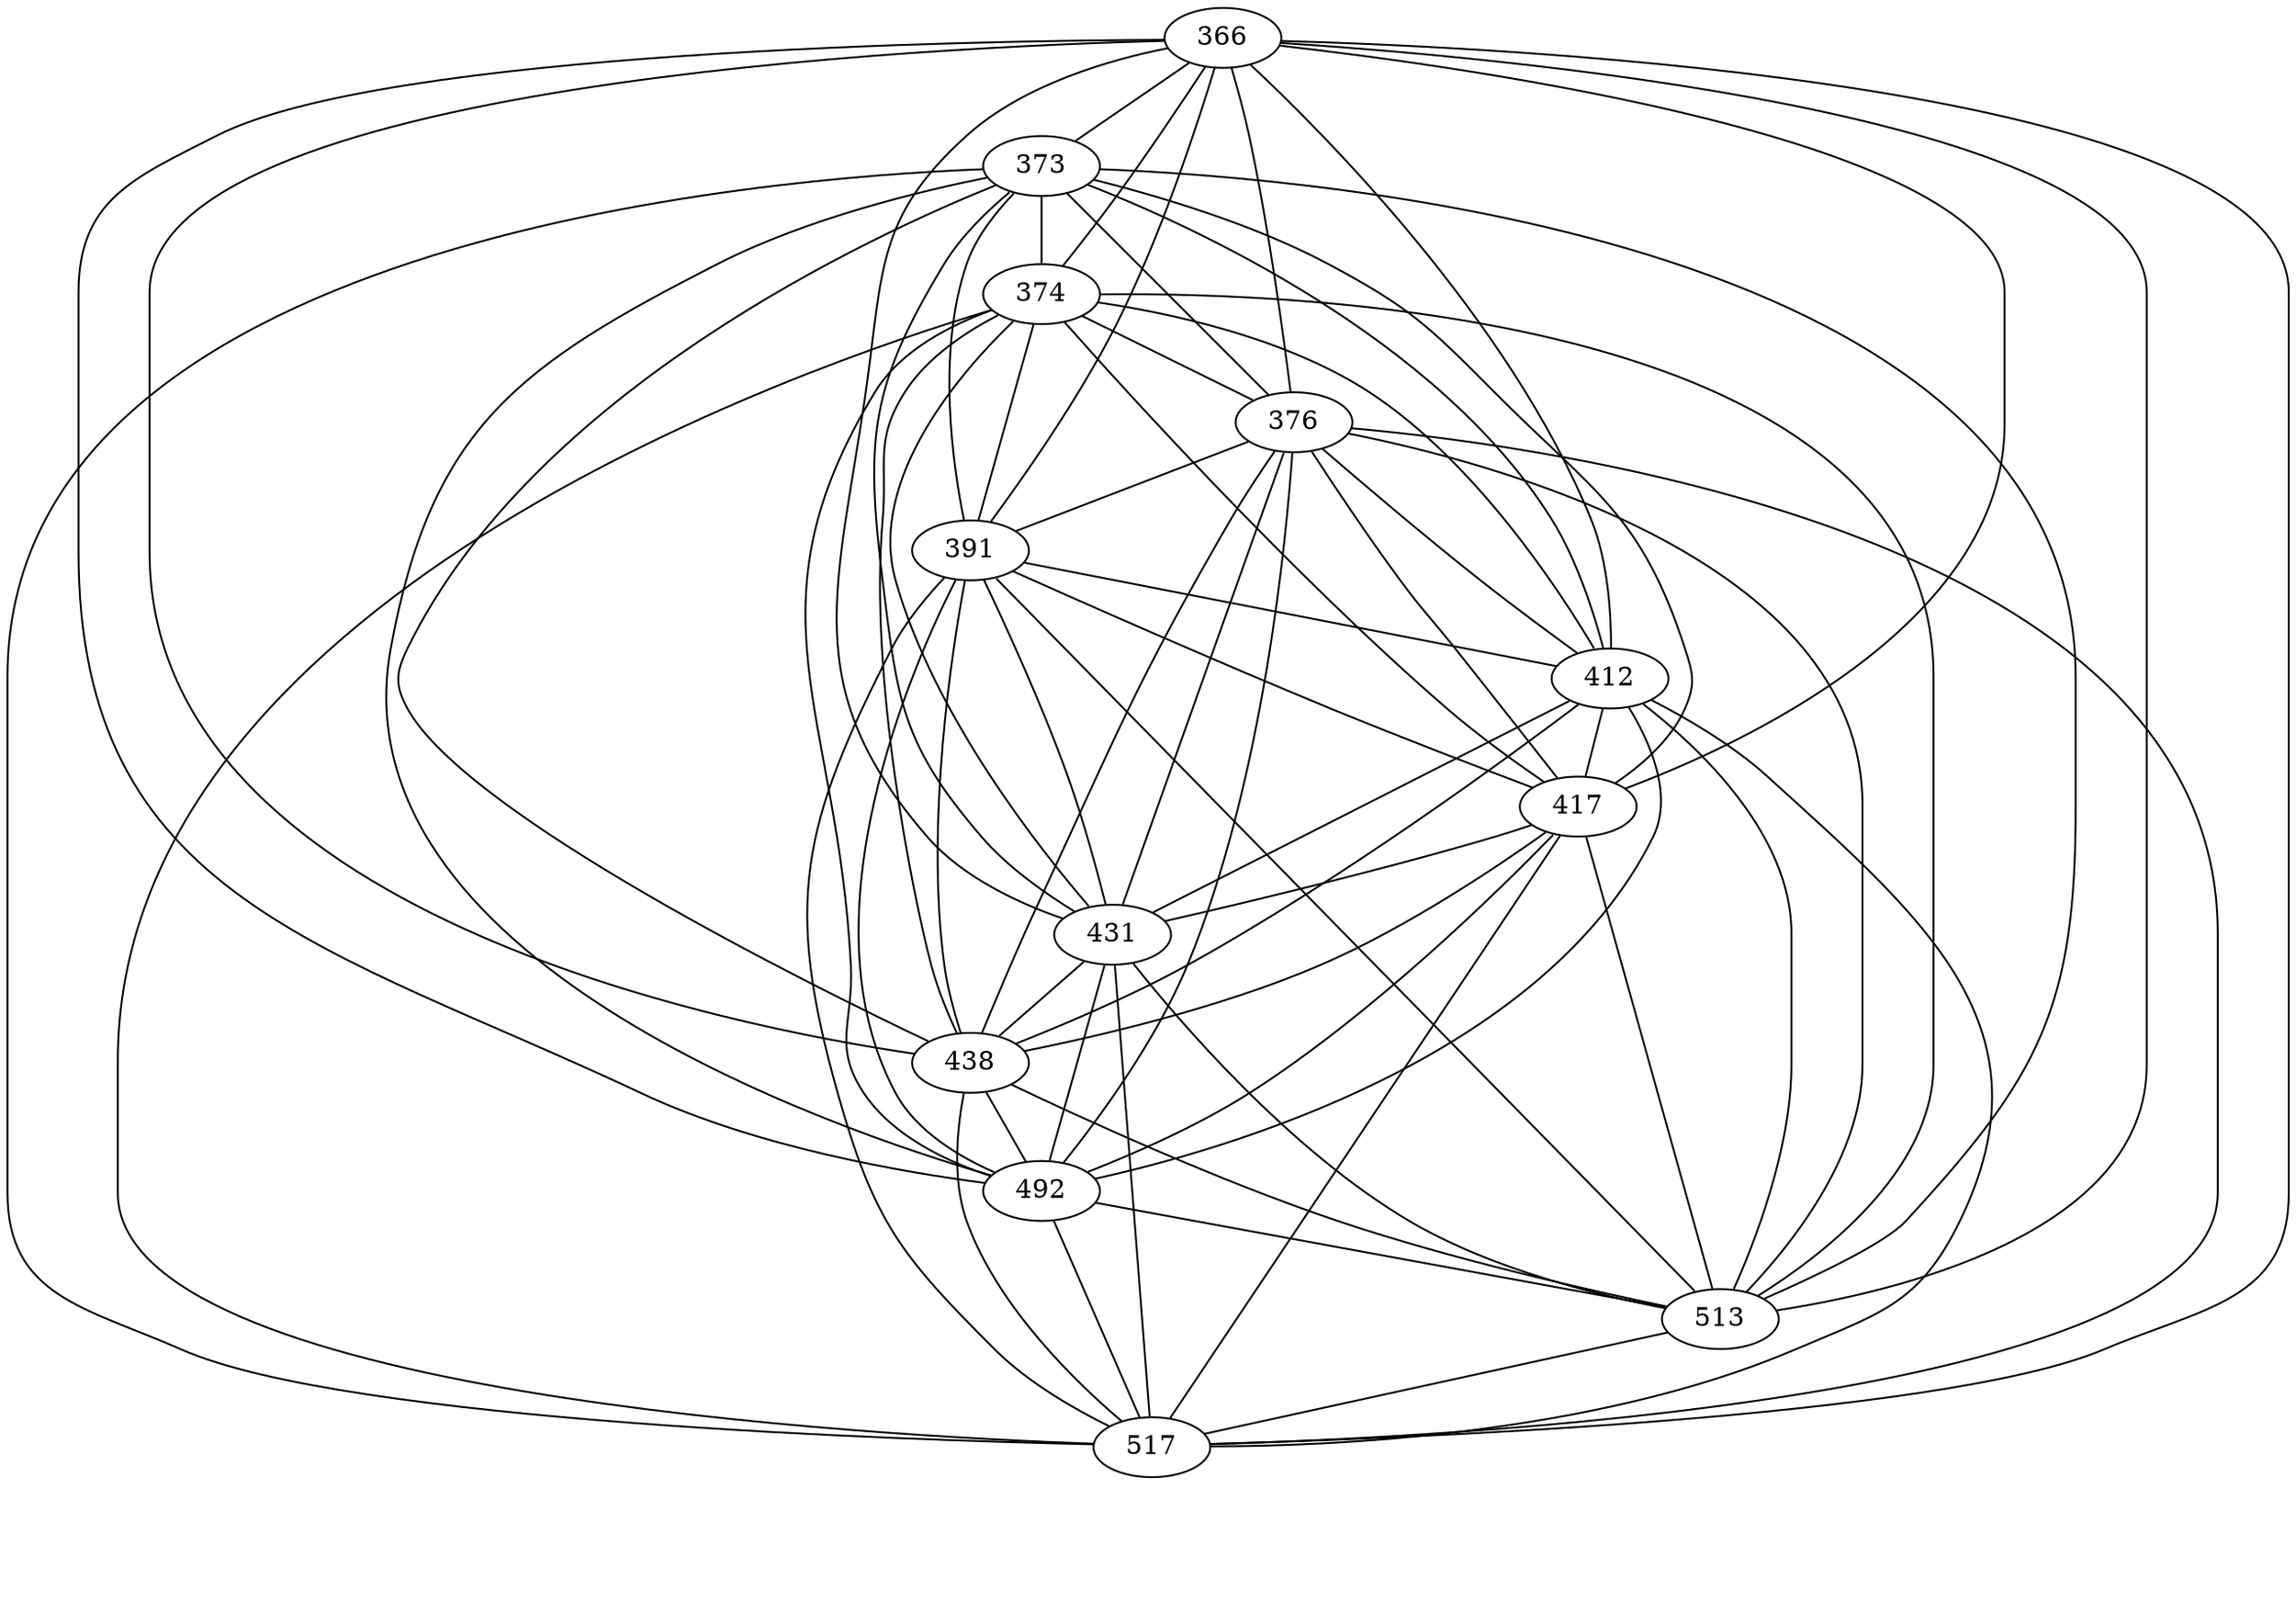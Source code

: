 /*****
 
*****/

graph G {
  graph [splines=true overlap=false]
  node  [shape=ellipse, width=0.3, height=0.3]
  366 [label="366"];
  373 [label="373"];
  374 [label="374"];
  376 [label="376"];
  391 [label="391"];
  412 [label="412"];
  417 [label="417"];
  431 [label="431"];
  438 [label="438"];
  492 [label="492"];
  513 [label="513"];
  517 [label="517"];
  366 -- 373;
  366 -- 374;
  366 -- 376;
  366 -- 391;
  366 -- 412;
  366 -- 417;
  366 -- 431;
  366 -- 438;
  366 -- 492;
  366 -- 513;
  366 -- 517;
  373 -- 374;
  373 -- 376;
  373 -- 391;
  373 -- 412;
  373 -- 417;
  373 -- 431;
  373 -- 438;
  373 -- 492;
  373 -- 513;
  373 -- 517;
  374 -- 376;
  374 -- 391;
  374 -- 412;
  374 -- 417;
  374 -- 431;
  374 -- 438;
  374 -- 492;
  374 -- 513;
  374 -- 517;
  376 -- 391;
  376 -- 412;
  376 -- 417;
  376 -- 431;
  376 -- 438;
  376 -- 492;
  376 -- 513;
  376 -- 517;
  391 -- 412;
  391 -- 417;
  391 -- 431;
  391 -- 438;
  391 -- 492;
  391 -- 513;
  391 -- 517;
  412 -- 417;
  412 -- 431;
  412 -- 438;
  412 -- 492;
  412 -- 513;
  412 -- 517;
  417 -- 431;
  417 -- 438;
  417 -- 492;
  417 -- 513;
  417 -- 517;
  431 -- 438;
  431 -- 492;
  431 -- 513;
  431 -- 517;
  438 -- 492;
  438 -- 513;
  438 -- 517;
  492 -- 513;
  492 -- 517;
  513 -- 517;
  label = "\n \n";  fontsize=24;
}
